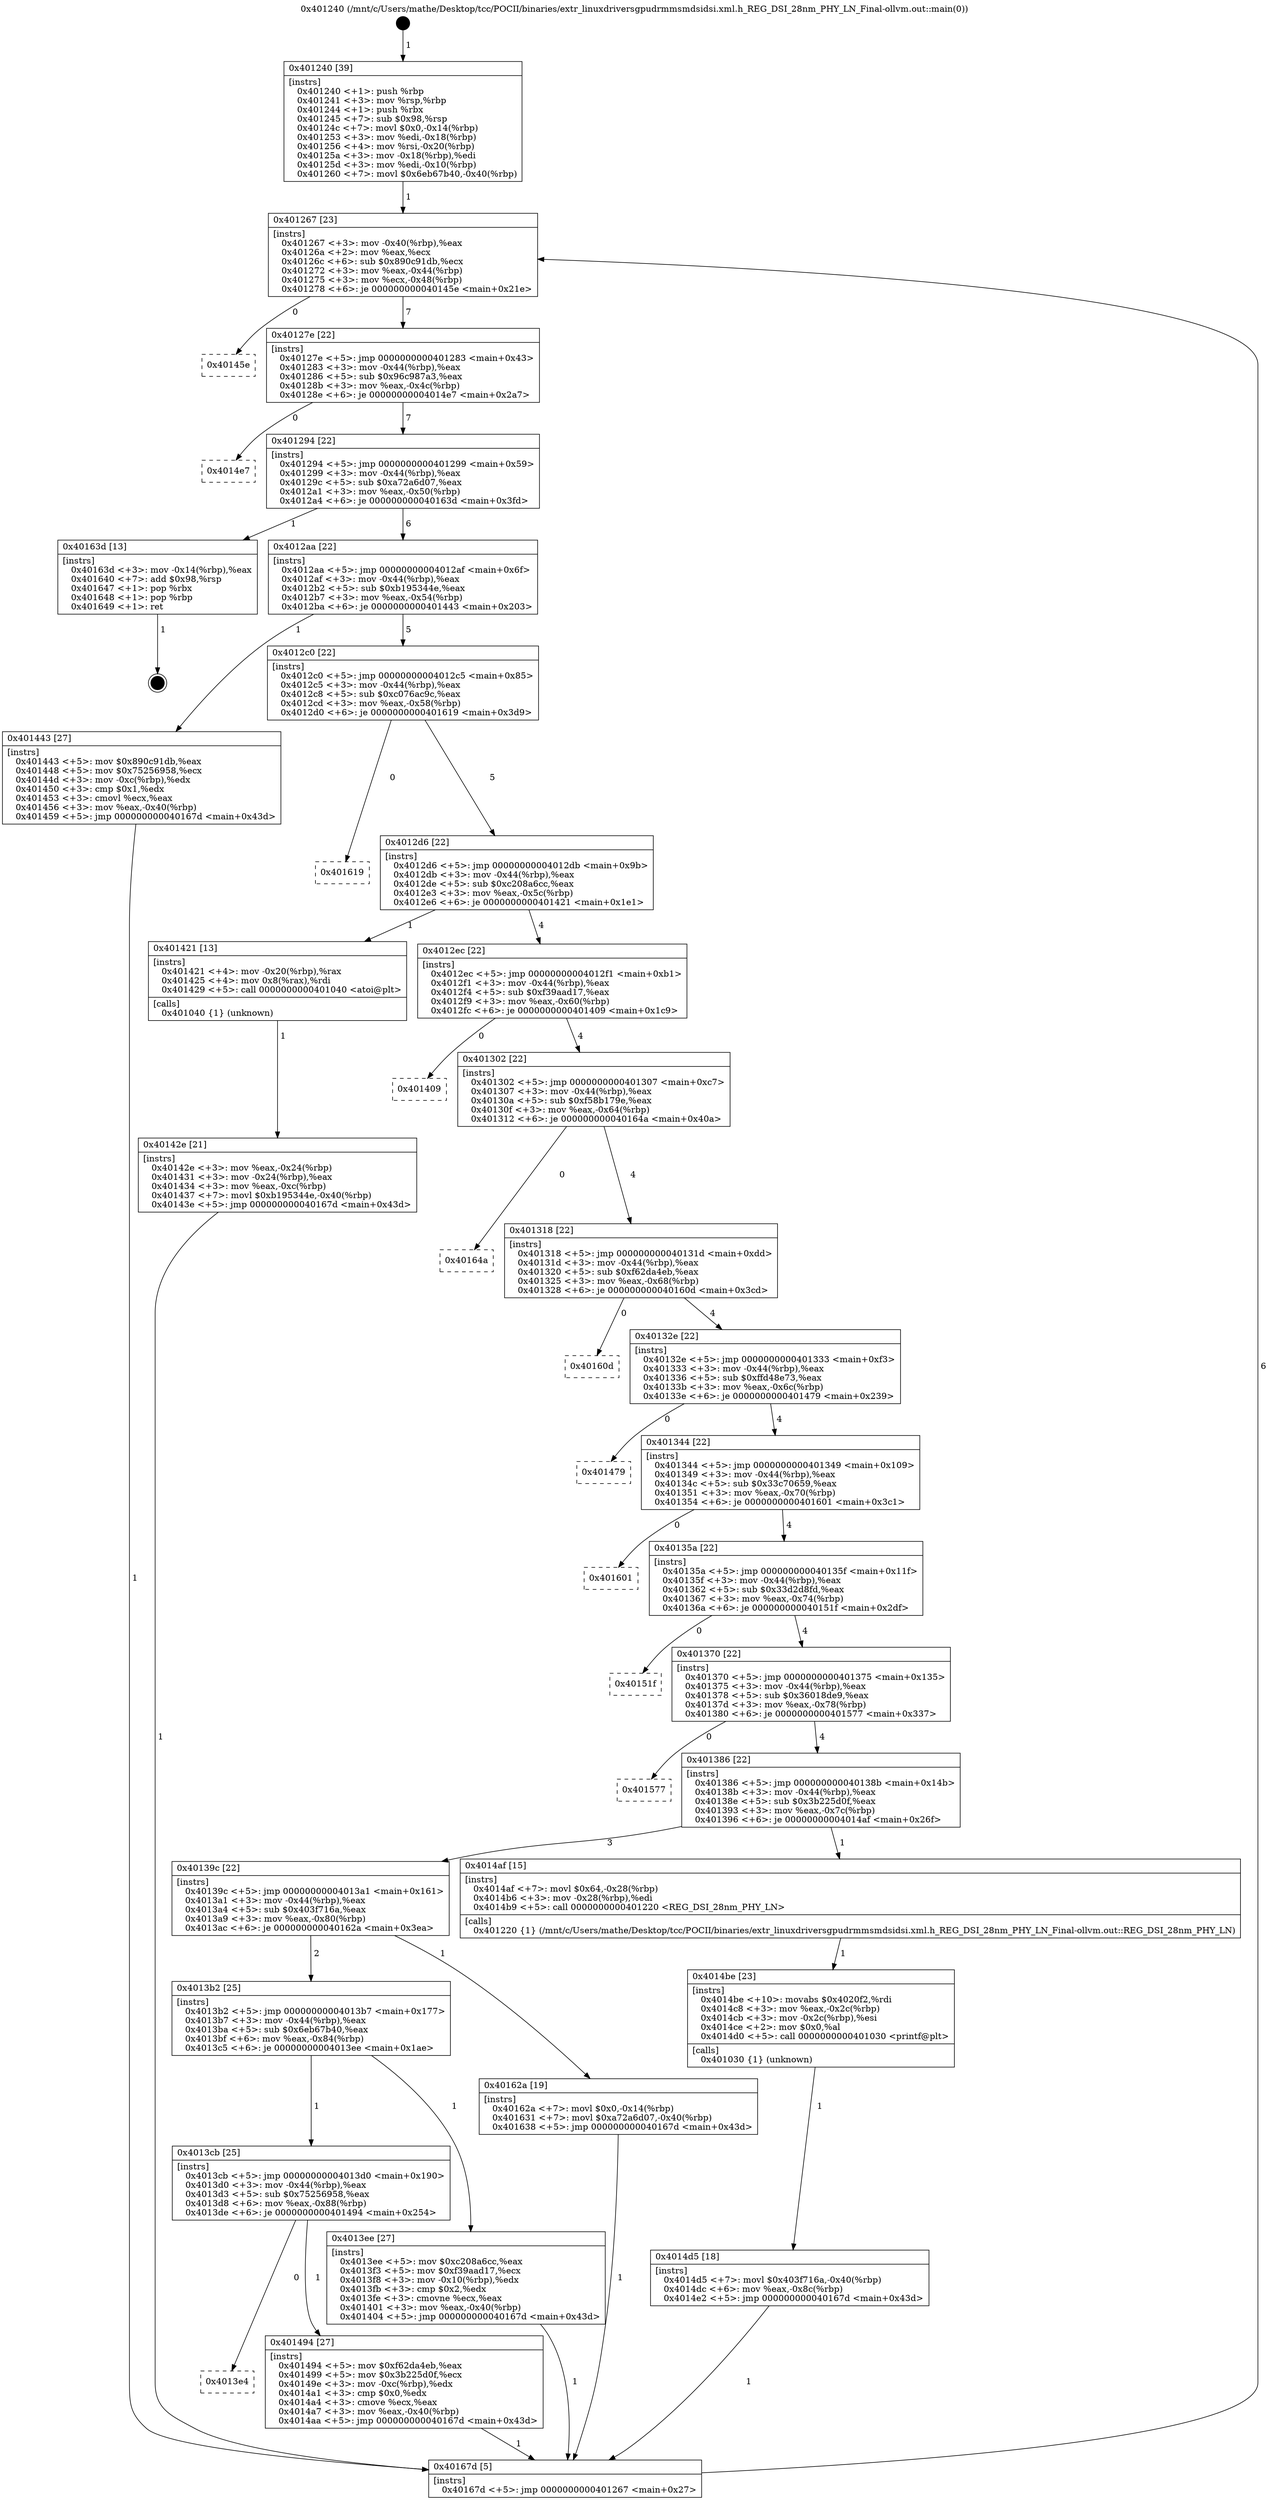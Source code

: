 digraph "0x401240" {
  label = "0x401240 (/mnt/c/Users/mathe/Desktop/tcc/POCII/binaries/extr_linuxdriversgpudrmmsmdsidsi.xml.h_REG_DSI_28nm_PHY_LN_Final-ollvm.out::main(0))"
  labelloc = "t"
  node[shape=record]

  Entry [label="",width=0.3,height=0.3,shape=circle,fillcolor=black,style=filled]
  "0x401267" [label="{
     0x401267 [23]\l
     | [instrs]\l
     &nbsp;&nbsp;0x401267 \<+3\>: mov -0x40(%rbp),%eax\l
     &nbsp;&nbsp;0x40126a \<+2\>: mov %eax,%ecx\l
     &nbsp;&nbsp;0x40126c \<+6\>: sub $0x890c91db,%ecx\l
     &nbsp;&nbsp;0x401272 \<+3\>: mov %eax,-0x44(%rbp)\l
     &nbsp;&nbsp;0x401275 \<+3\>: mov %ecx,-0x48(%rbp)\l
     &nbsp;&nbsp;0x401278 \<+6\>: je 000000000040145e \<main+0x21e\>\l
  }"]
  "0x40145e" [label="{
     0x40145e\l
  }", style=dashed]
  "0x40127e" [label="{
     0x40127e [22]\l
     | [instrs]\l
     &nbsp;&nbsp;0x40127e \<+5\>: jmp 0000000000401283 \<main+0x43\>\l
     &nbsp;&nbsp;0x401283 \<+3\>: mov -0x44(%rbp),%eax\l
     &nbsp;&nbsp;0x401286 \<+5\>: sub $0x96c987a3,%eax\l
     &nbsp;&nbsp;0x40128b \<+3\>: mov %eax,-0x4c(%rbp)\l
     &nbsp;&nbsp;0x40128e \<+6\>: je 00000000004014e7 \<main+0x2a7\>\l
  }"]
  Exit [label="",width=0.3,height=0.3,shape=circle,fillcolor=black,style=filled,peripheries=2]
  "0x4014e7" [label="{
     0x4014e7\l
  }", style=dashed]
  "0x401294" [label="{
     0x401294 [22]\l
     | [instrs]\l
     &nbsp;&nbsp;0x401294 \<+5\>: jmp 0000000000401299 \<main+0x59\>\l
     &nbsp;&nbsp;0x401299 \<+3\>: mov -0x44(%rbp),%eax\l
     &nbsp;&nbsp;0x40129c \<+5\>: sub $0xa72a6d07,%eax\l
     &nbsp;&nbsp;0x4012a1 \<+3\>: mov %eax,-0x50(%rbp)\l
     &nbsp;&nbsp;0x4012a4 \<+6\>: je 000000000040163d \<main+0x3fd\>\l
  }"]
  "0x4014d5" [label="{
     0x4014d5 [18]\l
     | [instrs]\l
     &nbsp;&nbsp;0x4014d5 \<+7\>: movl $0x403f716a,-0x40(%rbp)\l
     &nbsp;&nbsp;0x4014dc \<+6\>: mov %eax,-0x8c(%rbp)\l
     &nbsp;&nbsp;0x4014e2 \<+5\>: jmp 000000000040167d \<main+0x43d\>\l
  }"]
  "0x40163d" [label="{
     0x40163d [13]\l
     | [instrs]\l
     &nbsp;&nbsp;0x40163d \<+3\>: mov -0x14(%rbp),%eax\l
     &nbsp;&nbsp;0x401640 \<+7\>: add $0x98,%rsp\l
     &nbsp;&nbsp;0x401647 \<+1\>: pop %rbx\l
     &nbsp;&nbsp;0x401648 \<+1\>: pop %rbp\l
     &nbsp;&nbsp;0x401649 \<+1\>: ret\l
  }"]
  "0x4012aa" [label="{
     0x4012aa [22]\l
     | [instrs]\l
     &nbsp;&nbsp;0x4012aa \<+5\>: jmp 00000000004012af \<main+0x6f\>\l
     &nbsp;&nbsp;0x4012af \<+3\>: mov -0x44(%rbp),%eax\l
     &nbsp;&nbsp;0x4012b2 \<+5\>: sub $0xb195344e,%eax\l
     &nbsp;&nbsp;0x4012b7 \<+3\>: mov %eax,-0x54(%rbp)\l
     &nbsp;&nbsp;0x4012ba \<+6\>: je 0000000000401443 \<main+0x203\>\l
  }"]
  "0x4014be" [label="{
     0x4014be [23]\l
     | [instrs]\l
     &nbsp;&nbsp;0x4014be \<+10\>: movabs $0x4020f2,%rdi\l
     &nbsp;&nbsp;0x4014c8 \<+3\>: mov %eax,-0x2c(%rbp)\l
     &nbsp;&nbsp;0x4014cb \<+3\>: mov -0x2c(%rbp),%esi\l
     &nbsp;&nbsp;0x4014ce \<+2\>: mov $0x0,%al\l
     &nbsp;&nbsp;0x4014d0 \<+5\>: call 0000000000401030 \<printf@plt\>\l
     | [calls]\l
     &nbsp;&nbsp;0x401030 \{1\} (unknown)\l
  }"]
  "0x401443" [label="{
     0x401443 [27]\l
     | [instrs]\l
     &nbsp;&nbsp;0x401443 \<+5\>: mov $0x890c91db,%eax\l
     &nbsp;&nbsp;0x401448 \<+5\>: mov $0x75256958,%ecx\l
     &nbsp;&nbsp;0x40144d \<+3\>: mov -0xc(%rbp),%edx\l
     &nbsp;&nbsp;0x401450 \<+3\>: cmp $0x1,%edx\l
     &nbsp;&nbsp;0x401453 \<+3\>: cmovl %ecx,%eax\l
     &nbsp;&nbsp;0x401456 \<+3\>: mov %eax,-0x40(%rbp)\l
     &nbsp;&nbsp;0x401459 \<+5\>: jmp 000000000040167d \<main+0x43d\>\l
  }"]
  "0x4012c0" [label="{
     0x4012c0 [22]\l
     | [instrs]\l
     &nbsp;&nbsp;0x4012c0 \<+5\>: jmp 00000000004012c5 \<main+0x85\>\l
     &nbsp;&nbsp;0x4012c5 \<+3\>: mov -0x44(%rbp),%eax\l
     &nbsp;&nbsp;0x4012c8 \<+5\>: sub $0xc076ac9c,%eax\l
     &nbsp;&nbsp;0x4012cd \<+3\>: mov %eax,-0x58(%rbp)\l
     &nbsp;&nbsp;0x4012d0 \<+6\>: je 0000000000401619 \<main+0x3d9\>\l
  }"]
  "0x4013e4" [label="{
     0x4013e4\l
  }", style=dashed]
  "0x401619" [label="{
     0x401619\l
  }", style=dashed]
  "0x4012d6" [label="{
     0x4012d6 [22]\l
     | [instrs]\l
     &nbsp;&nbsp;0x4012d6 \<+5\>: jmp 00000000004012db \<main+0x9b\>\l
     &nbsp;&nbsp;0x4012db \<+3\>: mov -0x44(%rbp),%eax\l
     &nbsp;&nbsp;0x4012de \<+5\>: sub $0xc208a6cc,%eax\l
     &nbsp;&nbsp;0x4012e3 \<+3\>: mov %eax,-0x5c(%rbp)\l
     &nbsp;&nbsp;0x4012e6 \<+6\>: je 0000000000401421 \<main+0x1e1\>\l
  }"]
  "0x401494" [label="{
     0x401494 [27]\l
     | [instrs]\l
     &nbsp;&nbsp;0x401494 \<+5\>: mov $0xf62da4eb,%eax\l
     &nbsp;&nbsp;0x401499 \<+5\>: mov $0x3b225d0f,%ecx\l
     &nbsp;&nbsp;0x40149e \<+3\>: mov -0xc(%rbp),%edx\l
     &nbsp;&nbsp;0x4014a1 \<+3\>: cmp $0x0,%edx\l
     &nbsp;&nbsp;0x4014a4 \<+3\>: cmove %ecx,%eax\l
     &nbsp;&nbsp;0x4014a7 \<+3\>: mov %eax,-0x40(%rbp)\l
     &nbsp;&nbsp;0x4014aa \<+5\>: jmp 000000000040167d \<main+0x43d\>\l
  }"]
  "0x401421" [label="{
     0x401421 [13]\l
     | [instrs]\l
     &nbsp;&nbsp;0x401421 \<+4\>: mov -0x20(%rbp),%rax\l
     &nbsp;&nbsp;0x401425 \<+4\>: mov 0x8(%rax),%rdi\l
     &nbsp;&nbsp;0x401429 \<+5\>: call 0000000000401040 \<atoi@plt\>\l
     | [calls]\l
     &nbsp;&nbsp;0x401040 \{1\} (unknown)\l
  }"]
  "0x4012ec" [label="{
     0x4012ec [22]\l
     | [instrs]\l
     &nbsp;&nbsp;0x4012ec \<+5\>: jmp 00000000004012f1 \<main+0xb1\>\l
     &nbsp;&nbsp;0x4012f1 \<+3\>: mov -0x44(%rbp),%eax\l
     &nbsp;&nbsp;0x4012f4 \<+5\>: sub $0xf39aad17,%eax\l
     &nbsp;&nbsp;0x4012f9 \<+3\>: mov %eax,-0x60(%rbp)\l
     &nbsp;&nbsp;0x4012fc \<+6\>: je 0000000000401409 \<main+0x1c9\>\l
  }"]
  "0x40142e" [label="{
     0x40142e [21]\l
     | [instrs]\l
     &nbsp;&nbsp;0x40142e \<+3\>: mov %eax,-0x24(%rbp)\l
     &nbsp;&nbsp;0x401431 \<+3\>: mov -0x24(%rbp),%eax\l
     &nbsp;&nbsp;0x401434 \<+3\>: mov %eax,-0xc(%rbp)\l
     &nbsp;&nbsp;0x401437 \<+7\>: movl $0xb195344e,-0x40(%rbp)\l
     &nbsp;&nbsp;0x40143e \<+5\>: jmp 000000000040167d \<main+0x43d\>\l
  }"]
  "0x401409" [label="{
     0x401409\l
  }", style=dashed]
  "0x401302" [label="{
     0x401302 [22]\l
     | [instrs]\l
     &nbsp;&nbsp;0x401302 \<+5\>: jmp 0000000000401307 \<main+0xc7\>\l
     &nbsp;&nbsp;0x401307 \<+3\>: mov -0x44(%rbp),%eax\l
     &nbsp;&nbsp;0x40130a \<+5\>: sub $0xf58b179e,%eax\l
     &nbsp;&nbsp;0x40130f \<+3\>: mov %eax,-0x64(%rbp)\l
     &nbsp;&nbsp;0x401312 \<+6\>: je 000000000040164a \<main+0x40a\>\l
  }"]
  "0x401240" [label="{
     0x401240 [39]\l
     | [instrs]\l
     &nbsp;&nbsp;0x401240 \<+1\>: push %rbp\l
     &nbsp;&nbsp;0x401241 \<+3\>: mov %rsp,%rbp\l
     &nbsp;&nbsp;0x401244 \<+1\>: push %rbx\l
     &nbsp;&nbsp;0x401245 \<+7\>: sub $0x98,%rsp\l
     &nbsp;&nbsp;0x40124c \<+7\>: movl $0x0,-0x14(%rbp)\l
     &nbsp;&nbsp;0x401253 \<+3\>: mov %edi,-0x18(%rbp)\l
     &nbsp;&nbsp;0x401256 \<+4\>: mov %rsi,-0x20(%rbp)\l
     &nbsp;&nbsp;0x40125a \<+3\>: mov -0x18(%rbp),%edi\l
     &nbsp;&nbsp;0x40125d \<+3\>: mov %edi,-0x10(%rbp)\l
     &nbsp;&nbsp;0x401260 \<+7\>: movl $0x6eb67b40,-0x40(%rbp)\l
  }"]
  "0x40164a" [label="{
     0x40164a\l
  }", style=dashed]
  "0x401318" [label="{
     0x401318 [22]\l
     | [instrs]\l
     &nbsp;&nbsp;0x401318 \<+5\>: jmp 000000000040131d \<main+0xdd\>\l
     &nbsp;&nbsp;0x40131d \<+3\>: mov -0x44(%rbp),%eax\l
     &nbsp;&nbsp;0x401320 \<+5\>: sub $0xf62da4eb,%eax\l
     &nbsp;&nbsp;0x401325 \<+3\>: mov %eax,-0x68(%rbp)\l
     &nbsp;&nbsp;0x401328 \<+6\>: je 000000000040160d \<main+0x3cd\>\l
  }"]
  "0x40167d" [label="{
     0x40167d [5]\l
     | [instrs]\l
     &nbsp;&nbsp;0x40167d \<+5\>: jmp 0000000000401267 \<main+0x27\>\l
  }"]
  "0x40160d" [label="{
     0x40160d\l
  }", style=dashed]
  "0x40132e" [label="{
     0x40132e [22]\l
     | [instrs]\l
     &nbsp;&nbsp;0x40132e \<+5\>: jmp 0000000000401333 \<main+0xf3\>\l
     &nbsp;&nbsp;0x401333 \<+3\>: mov -0x44(%rbp),%eax\l
     &nbsp;&nbsp;0x401336 \<+5\>: sub $0xffd48e73,%eax\l
     &nbsp;&nbsp;0x40133b \<+3\>: mov %eax,-0x6c(%rbp)\l
     &nbsp;&nbsp;0x40133e \<+6\>: je 0000000000401479 \<main+0x239\>\l
  }"]
  "0x4013cb" [label="{
     0x4013cb [25]\l
     | [instrs]\l
     &nbsp;&nbsp;0x4013cb \<+5\>: jmp 00000000004013d0 \<main+0x190\>\l
     &nbsp;&nbsp;0x4013d0 \<+3\>: mov -0x44(%rbp),%eax\l
     &nbsp;&nbsp;0x4013d3 \<+5\>: sub $0x75256958,%eax\l
     &nbsp;&nbsp;0x4013d8 \<+6\>: mov %eax,-0x88(%rbp)\l
     &nbsp;&nbsp;0x4013de \<+6\>: je 0000000000401494 \<main+0x254\>\l
  }"]
  "0x401479" [label="{
     0x401479\l
  }", style=dashed]
  "0x401344" [label="{
     0x401344 [22]\l
     | [instrs]\l
     &nbsp;&nbsp;0x401344 \<+5\>: jmp 0000000000401349 \<main+0x109\>\l
     &nbsp;&nbsp;0x401349 \<+3\>: mov -0x44(%rbp),%eax\l
     &nbsp;&nbsp;0x40134c \<+5\>: sub $0x33c70659,%eax\l
     &nbsp;&nbsp;0x401351 \<+3\>: mov %eax,-0x70(%rbp)\l
     &nbsp;&nbsp;0x401354 \<+6\>: je 0000000000401601 \<main+0x3c1\>\l
  }"]
  "0x4013ee" [label="{
     0x4013ee [27]\l
     | [instrs]\l
     &nbsp;&nbsp;0x4013ee \<+5\>: mov $0xc208a6cc,%eax\l
     &nbsp;&nbsp;0x4013f3 \<+5\>: mov $0xf39aad17,%ecx\l
     &nbsp;&nbsp;0x4013f8 \<+3\>: mov -0x10(%rbp),%edx\l
     &nbsp;&nbsp;0x4013fb \<+3\>: cmp $0x2,%edx\l
     &nbsp;&nbsp;0x4013fe \<+3\>: cmovne %ecx,%eax\l
     &nbsp;&nbsp;0x401401 \<+3\>: mov %eax,-0x40(%rbp)\l
     &nbsp;&nbsp;0x401404 \<+5\>: jmp 000000000040167d \<main+0x43d\>\l
  }"]
  "0x401601" [label="{
     0x401601\l
  }", style=dashed]
  "0x40135a" [label="{
     0x40135a [22]\l
     | [instrs]\l
     &nbsp;&nbsp;0x40135a \<+5\>: jmp 000000000040135f \<main+0x11f\>\l
     &nbsp;&nbsp;0x40135f \<+3\>: mov -0x44(%rbp),%eax\l
     &nbsp;&nbsp;0x401362 \<+5\>: sub $0x33d2d8fd,%eax\l
     &nbsp;&nbsp;0x401367 \<+3\>: mov %eax,-0x74(%rbp)\l
     &nbsp;&nbsp;0x40136a \<+6\>: je 000000000040151f \<main+0x2df\>\l
  }"]
  "0x4013b2" [label="{
     0x4013b2 [25]\l
     | [instrs]\l
     &nbsp;&nbsp;0x4013b2 \<+5\>: jmp 00000000004013b7 \<main+0x177\>\l
     &nbsp;&nbsp;0x4013b7 \<+3\>: mov -0x44(%rbp),%eax\l
     &nbsp;&nbsp;0x4013ba \<+5\>: sub $0x6eb67b40,%eax\l
     &nbsp;&nbsp;0x4013bf \<+6\>: mov %eax,-0x84(%rbp)\l
     &nbsp;&nbsp;0x4013c5 \<+6\>: je 00000000004013ee \<main+0x1ae\>\l
  }"]
  "0x40151f" [label="{
     0x40151f\l
  }", style=dashed]
  "0x401370" [label="{
     0x401370 [22]\l
     | [instrs]\l
     &nbsp;&nbsp;0x401370 \<+5\>: jmp 0000000000401375 \<main+0x135\>\l
     &nbsp;&nbsp;0x401375 \<+3\>: mov -0x44(%rbp),%eax\l
     &nbsp;&nbsp;0x401378 \<+5\>: sub $0x36018de9,%eax\l
     &nbsp;&nbsp;0x40137d \<+3\>: mov %eax,-0x78(%rbp)\l
     &nbsp;&nbsp;0x401380 \<+6\>: je 0000000000401577 \<main+0x337\>\l
  }"]
  "0x40162a" [label="{
     0x40162a [19]\l
     | [instrs]\l
     &nbsp;&nbsp;0x40162a \<+7\>: movl $0x0,-0x14(%rbp)\l
     &nbsp;&nbsp;0x401631 \<+7\>: movl $0xa72a6d07,-0x40(%rbp)\l
     &nbsp;&nbsp;0x401638 \<+5\>: jmp 000000000040167d \<main+0x43d\>\l
  }"]
  "0x401577" [label="{
     0x401577\l
  }", style=dashed]
  "0x401386" [label="{
     0x401386 [22]\l
     | [instrs]\l
     &nbsp;&nbsp;0x401386 \<+5\>: jmp 000000000040138b \<main+0x14b\>\l
     &nbsp;&nbsp;0x40138b \<+3\>: mov -0x44(%rbp),%eax\l
     &nbsp;&nbsp;0x40138e \<+5\>: sub $0x3b225d0f,%eax\l
     &nbsp;&nbsp;0x401393 \<+3\>: mov %eax,-0x7c(%rbp)\l
     &nbsp;&nbsp;0x401396 \<+6\>: je 00000000004014af \<main+0x26f\>\l
  }"]
  "0x40139c" [label="{
     0x40139c [22]\l
     | [instrs]\l
     &nbsp;&nbsp;0x40139c \<+5\>: jmp 00000000004013a1 \<main+0x161\>\l
     &nbsp;&nbsp;0x4013a1 \<+3\>: mov -0x44(%rbp),%eax\l
     &nbsp;&nbsp;0x4013a4 \<+5\>: sub $0x403f716a,%eax\l
     &nbsp;&nbsp;0x4013a9 \<+3\>: mov %eax,-0x80(%rbp)\l
     &nbsp;&nbsp;0x4013ac \<+6\>: je 000000000040162a \<main+0x3ea\>\l
  }"]
  "0x4014af" [label="{
     0x4014af [15]\l
     | [instrs]\l
     &nbsp;&nbsp;0x4014af \<+7\>: movl $0x64,-0x28(%rbp)\l
     &nbsp;&nbsp;0x4014b6 \<+3\>: mov -0x28(%rbp),%edi\l
     &nbsp;&nbsp;0x4014b9 \<+5\>: call 0000000000401220 \<REG_DSI_28nm_PHY_LN\>\l
     | [calls]\l
     &nbsp;&nbsp;0x401220 \{1\} (/mnt/c/Users/mathe/Desktop/tcc/POCII/binaries/extr_linuxdriversgpudrmmsmdsidsi.xml.h_REG_DSI_28nm_PHY_LN_Final-ollvm.out::REG_DSI_28nm_PHY_LN)\l
  }"]
  Entry -> "0x401240" [label=" 1"]
  "0x401267" -> "0x40145e" [label=" 0"]
  "0x401267" -> "0x40127e" [label=" 7"]
  "0x40163d" -> Exit [label=" 1"]
  "0x40127e" -> "0x4014e7" [label=" 0"]
  "0x40127e" -> "0x401294" [label=" 7"]
  "0x40162a" -> "0x40167d" [label=" 1"]
  "0x401294" -> "0x40163d" [label=" 1"]
  "0x401294" -> "0x4012aa" [label=" 6"]
  "0x4014d5" -> "0x40167d" [label=" 1"]
  "0x4012aa" -> "0x401443" [label=" 1"]
  "0x4012aa" -> "0x4012c0" [label=" 5"]
  "0x4014be" -> "0x4014d5" [label=" 1"]
  "0x4012c0" -> "0x401619" [label=" 0"]
  "0x4012c0" -> "0x4012d6" [label=" 5"]
  "0x4014af" -> "0x4014be" [label=" 1"]
  "0x4012d6" -> "0x401421" [label=" 1"]
  "0x4012d6" -> "0x4012ec" [label=" 4"]
  "0x401494" -> "0x40167d" [label=" 1"]
  "0x4012ec" -> "0x401409" [label=" 0"]
  "0x4012ec" -> "0x401302" [label=" 4"]
  "0x4013cb" -> "0x401494" [label=" 1"]
  "0x401302" -> "0x40164a" [label=" 0"]
  "0x401302" -> "0x401318" [label=" 4"]
  "0x4013cb" -> "0x4013e4" [label=" 0"]
  "0x401318" -> "0x40160d" [label=" 0"]
  "0x401318" -> "0x40132e" [label=" 4"]
  "0x401443" -> "0x40167d" [label=" 1"]
  "0x40132e" -> "0x401479" [label=" 0"]
  "0x40132e" -> "0x401344" [label=" 4"]
  "0x40142e" -> "0x40167d" [label=" 1"]
  "0x401344" -> "0x401601" [label=" 0"]
  "0x401344" -> "0x40135a" [label=" 4"]
  "0x401421" -> "0x40142e" [label=" 1"]
  "0x40135a" -> "0x40151f" [label=" 0"]
  "0x40135a" -> "0x401370" [label=" 4"]
  "0x401240" -> "0x401267" [label=" 1"]
  "0x401370" -> "0x401577" [label=" 0"]
  "0x401370" -> "0x401386" [label=" 4"]
  "0x4013ee" -> "0x40167d" [label=" 1"]
  "0x401386" -> "0x4014af" [label=" 1"]
  "0x401386" -> "0x40139c" [label=" 3"]
  "0x4013b2" -> "0x4013cb" [label=" 1"]
  "0x40139c" -> "0x40162a" [label=" 1"]
  "0x40139c" -> "0x4013b2" [label=" 2"]
  "0x40167d" -> "0x401267" [label=" 6"]
  "0x4013b2" -> "0x4013ee" [label=" 1"]
}
